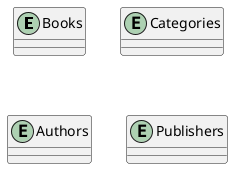 @startuml ER-diagram
skinparam linetype ortho

!define PK <&key>
!define FK <&link-intact>

entity Books {}

entity Categories {}

entity Authors {}

entity Publishers {}

@enduml